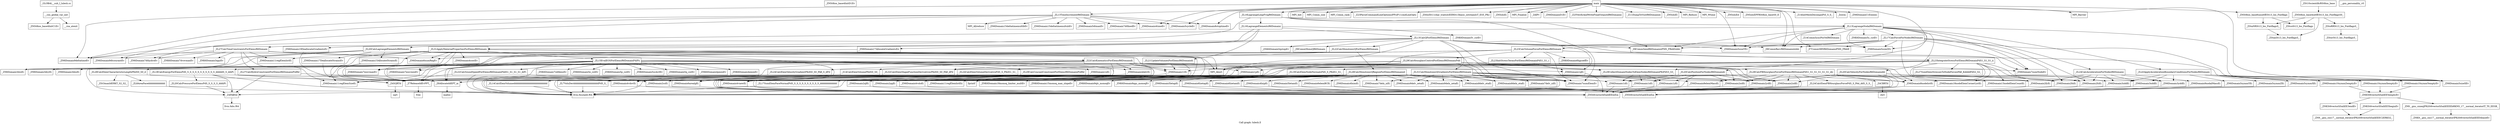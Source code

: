 digraph "Call graph: lulesh.ll" {
	label="Call graph: lulesh.ll";

	Node0x5634be898620 [shape=record,label="{__cxx_global_var_init}"];
	Node0x5634be898620 -> Node0x5634be67b2a0;
	Node0x5634be898620 -> Node0x5634be898a50;
	Node0x5634be67b2a0 [shape=record,label="{_ZNSt8ios_base4InitC1Ev}"];
	Node0x5634be898900 [shape=record,label="{_ZNSt8ios_base4InitD1Ev}"];
	Node0x5634be898a50 [shape=record,label="{__cxa_atexit}"];
	Node0x5634be67d940 [shape=record,label="{_Z14CalcElemVolumePKdS0_S0_}"];
	Node0x5634be67d940 -> Node0x5634be650730;
	Node0x5634be650730 [shape=record,label="{_ZL14CalcElemVolumedddddddddddddddddddddddd}"];
	Node0x5634be650730 -> Node0x5634be64ec10;
	Node0x5634be7dd5b0 [shape=record,label="{_Z22CalcKinematicsForElemsR6Domaindi}"];
	Node0x5634be7dd5b0 -> Node0x5634be6d6770;
	Node0x5634be7dd5b0 -> Node0x5634be6505a0;
	Node0x5634be7dd5b0 -> Node0x5634be67d940;
	Node0x5634be7dd5b0 -> Node0x5634be7cdd00;
	Node0x5634be7dd5b0 -> Node0x5634be7249d0;
	Node0x5634be7dd5b0 -> Node0x5634be73f6c0;
	Node0x5634be7dd5b0 -> Node0x5634be6daab0;
	Node0x5634be7dd5b0 -> Node0x5634be71e240;
	Node0x5634be7dd5b0 -> Node0x5634be7aeba0;
	Node0x5634be7dd5b0 -> Node0x5634be7be150;
	Node0x5634be7dd5b0 -> Node0x5634be7c5830;
	Node0x5634be7dd5b0 -> Node0x5634be737ba0;
	Node0x5634be7dd5b0 -> Node0x5634be64ec10;
	Node0x5634be7dd5b0 -> Node0x5634be738a10;
	Node0x5634be7dd5b0 -> Node0x5634be877940;
	Node0x5634be7dd5b0 -> Node0x5634be708ed0;
	Node0x5634be7dd5b0 -> Node0x5634be714010;
	Node0x5634be7dd5b0 -> Node0x5634be718230;
	Node0x5634be6d6770 [shape=record,label="{_ZN6Domain8nodelistEi}"];
	Node0x5634be6d6770 -> Node0x5634be73c2d0;
	Node0x5634be6505a0 [shape=record,label="{_ZL29CollectDomainNodesToElemNodesR6DomainPKiPdS3_S3_}"];
	Node0x5634be6505a0 -> Node0x5634be72a470;
	Node0x5634be6505a0 -> Node0x5634be81ccb0;
	Node0x5634be6505a0 -> Node0x5634be86df10;
	Node0x5634be7cdd00 [shape=record,label="{_ZN6Domain4voloEi}"];
	Node0x5634be7cdd00 -> Node0x5634be7e9c00;
	Node0x5634be7249d0 [shape=record,label="{_ZN6Domain4vnewEi}"];
	Node0x5634be7249d0 -> Node0x5634be7e9c00;
	Node0x5634be73f6c0 [shape=record,label="{_ZN6Domain1vEi}"];
	Node0x5634be73f6c0 -> Node0x5634be7e9c00;
	Node0x5634be6daab0 [shape=record,label="{_ZN6Domain4delvEi}"];
	Node0x5634be6daab0 -> Node0x5634be7e9c00;
	Node0x5634be71e240 [shape=record,label="{_ZL28CalcElemCharacteristicLengthPKdS0_S0_d}"];
	Node0x5634be71e240 -> Node0x5634be67b330;
	Node0x5634be71e240 -> Node0x5634be7da520;
	Node0x5634be71e240 -> Node0x5634be819670;
	Node0x5634be7aeba0 [shape=record,label="{_ZN6Domain6arealgEi}"];
	Node0x5634be7aeba0 -> Node0x5634be7e9c00;
	Node0x5634be7be150 [shape=record,label="{_ZN6Domain2xdEi}"];
	Node0x5634be7be150 -> Node0x5634be7e9c00;
	Node0x5634be7c5830 [shape=record,label="{_ZN6Domain2ydEi}"];
	Node0x5634be7c5830 -> Node0x5634be7e9c00;
	Node0x5634be737ba0 [shape=record,label="{_ZN6Domain2zdEi}"];
	Node0x5634be737ba0 -> Node0x5634be7e9c00;
	Node0x5634be64ec10 [shape=record,label="{llvm.fmuladd.f64}"];
	Node0x5634be708ed0 [shape=record,label="{_ZL32CalcElemShapeFunctionDerivativesPKdS0_S0_PA8_dPd}"];
	Node0x5634be708ed0 -> Node0x5634be64ec10;
	Node0x5634be7da520 [shape=record,label="{_ZSt3maxIdERKT_S2_S2_}"];
	Node0x5634be819670 [shape=record,label="{_Z4SQRTd}"];
	Node0x5634be819670 -> Node0x5634be6aa580;
	Node0x5634be8add90 [shape=record,label="{_ZN6Domain4lxipEi}"];
	Node0x5634be8add90 -> Node0x5634be73c2d0;
	Node0x5634be6f72b0 [shape=record,label="{_ZN6Domain5letamEi}"];
	Node0x5634be6f72b0 -> Node0x5634be73c2d0;
	Node0x5634be688e30 [shape=record,label="{_ZN6Domain7dtfixedEv}"];
	Node0x5634be689970 [shape=record,label="{_ZN6Domain9dtcourantEv}"];
	Node0x5634be68a410 [shape=record,label="{_ZN6Domain7dthydroEv}"];
	Node0x5634be68afb0 [shape=record,label="{MPI_Allreduce}"];
	Node0x5634be68b940 [shape=record,label="{_ZN6Domain15deltatimemultlbEv}"];
	Node0x5634be68c2b0 [shape=record,label="{_ZN6Domain15deltatimemultubEv}"];
	Node0x5634be6a8d10 [shape=record,label="{_ZN6Domain5dtmaxEv}"];
	Node0x5634be68e570 [shape=record,label="{_ZL13LagrangeNodalR6Domain}"];
	Node0x5634be68e570 -> Node0x5634be670d50;
	Node0x5634be68e570 -> Node0x5634be6ac150;
	Node0x5634be68e570 -> Node0x5634be6ac760;
	Node0x5634be68e570 -> Node0x5634be657fd0;
	Node0x5634be68e570 -> Node0x5634be659a00;
	Node0x5634be68e570 -> Node0x5634be65a5b0;
	Node0x5634be68e570 -> Node0x5634be65a8b0;
	Node0x5634be68e570 -> Node0x5634be6ad350;
	Node0x5634be68e570 -> Node0x5634be6ad7f0;
	Node0x5634be68e570 -> Node0x5634be6ae8a0;
	Node0x5634be68e570 -> Node0x5634be6afed0;
	Node0x5634be68e570 -> Node0x5634be6aee80;
	Node0x5634be68e570 -> Node0x5634be661040;
	Node0x5634be68e570 -> Node0x5634be6af9c0;
	Node0x5634be714010 [shape=record,label="{_ZL24CalcElemVelocityGradientPKdS0_S0_PA8_S_dPd}"];
	Node0x5634be714010 -> Node0x5634be64ec10;
	Node0x5634be6aa580 [shape=record,label="{sqrt}"];
	Node0x5634be718230 [shape=record,label="{_ZN6Domain3dxxEi}"];
	Node0x5634be877940 [shape=record,label="{_ZN6Domain3dyyEi}"];
	Node0x5634be738a10 [shape=record,label="{_ZN6Domain3dzzEi}"];
	Node0x5634be6ed320 [shape=record,label="{main}"];
	Node0x5634be6ed320 -> Node0x5634be84ed50;
	Node0x5634be6ed320 -> Node0x5634be7e5b00;
	Node0x5634be6ed320 -> Node0x5634be7e7190;
	Node0x5634be6ed320 -> Node0x5634be7e04f0;
	Node0x5634be6ed320 -> Node0x5634be60ddb0;
	Node0x5634be6ed320 -> Node0x5634be66ede0;
	Node0x5634be6ed320 -> Node0x5634be679930;
	Node0x5634be6ed320 -> Node0x5634be674550;
	Node0x5634be6ed320 -> Node0x5634be677610;
	Node0x5634be6ed320 -> Node0x5634be676990;
	Node0x5634be6ed320 -> Node0x5634be675760;
	Node0x5634be6ed320 -> Node0x5634be776d00;
	Node0x5634be6ed320 -> Node0x5634be674de0;
	Node0x5634be6ed320 -> Node0x5634be66c020;
	Node0x5634be6ed320 -> Node0x5634be673190;
	Node0x5634be6ed320 -> Node0x5634be670600;
	Node0x5634be6ed320 -> Node0x5634be670d50;
	Node0x5634be6ed320 -> Node0x5634be66cf80;
	Node0x5634be6ed320 -> Node0x5634be66fe00;
	Node0x5634be6ed320 -> Node0x5634be66dea0;
	Node0x5634be6ed320 -> Node0x5634be6616a0;
	Node0x5634be6ed320 -> Node0x5634be6615a0;
	Node0x5634be6ed320 -> Node0x5634be6bb790;
	Node0x5634be6ed320 -> Node0x5634be657fd0;
	Node0x5634be6ed320 -> Node0x5634be659a00;
	Node0x5634be6ed320 -> Node0x5634be65a5b0;
	Node0x5634be6ed320 -> Node0x5634be65a8b0;
	Node0x5634be6ed320 -> Node0x5634be66f600;
	Node0x5634be6ed320 -> Node0x5634be6d87c0;
	Node0x5634be6ed320 -> Node0x5634be66d8c0;
	Node0x5634be6ed320 -> Node0x5634be661040;
	Node0x5634be6ed320 -> Node0x5634be660610;
	Node0x5634be6ed320 -> Node0x5634be65fa20;
	Node0x5634be84ed50 [shape=record,label="{MPI_Init}"];
	Node0x5634be7e5b00 [shape=record,label="{MPI_Comm_size}"];
	Node0x5634be7e7190 [shape=record,label="{MPI_Comm_rank}"];
	Node0x5634be7e04f0 [shape=record,label="{_Z23ParseCommandLineOptionsiPPciP11cmdLineOpts}"];
	Node0x5634be60ddb0 [shape=record,label="{_ZStlsISt11char_traitsIcEERSt13basic_ostreamIcT_ES5_PKc}"];
	Node0x5634be66ede0 [shape=record,label="{_ZNSolsEi}"];
	Node0x5634be776d00 [shape=record,label="{_ZNSolsEl}"];
	Node0x5634be6616a0 [shape=record,label="{_Z14InitMeshDecompiiPiS_S_S_}"];
	Node0x5634be6615a0 [shape=record,label="{_Znwm}"];
	Node0x5634be680fa0 [shape=record,label="{__gxx_personality_v0}"];
	Node0x5634be674550 [shape=record,label="{_ZdlPv}"];
	Node0x5634be6bb790 [shape=record,label="{_ZN6DomainC1Eiiiiiiiii}"];
	Node0x5634be682220 [shape=record,label="{_ZN6Domain9nodalMassEi}"];
	Node0x5634be682220 -> Node0x5634be7e9c00;
	Node0x5634be65a8b0 [shape=record,label="{_Z8CommRecvR6Domainiiiiibb}"];
	Node0x5634be657fd0 [shape=record,label="{_ZN6Domain5sizeXEv}"];
	Node0x5634be659a00 [shape=record,label="{_ZN6Domain5sizeYEv}"];
	Node0x5634be65a5b0 [shape=record,label="{_ZN6Domain5sizeZEv}"];
	Node0x5634be660610 [shape=record,label="{_Z7CommSBNR6DomainiPMS_FRdiE}"];
	Node0x5634be65fa20 [shape=record,label="{MPI_Barrier}"];
	Node0x5634be661040 [shape=record,label="{_Z8CommSendR6DomainiiPMS_FRdiEiiibb}"];
	Node0x5634be66c020 [shape=record,label="{MPI_Wtime}"];
	Node0x5634be66cf80 [shape=record,label="{_ZN6Domain4timeEv}"];
	Node0x5634be66d8c0 [shape=record,label="{_ZN6Domain8stoptimeEv}"];
	Node0x5634be66dea0 [shape=record,label="{_ZN6Domain5cycleEv}"];
	Node0x5634be6d87c0 [shape=record,label="{_ZL13TimeIncrementR6Domain}"];
	Node0x5634be6d87c0 -> Node0x5634be66d8c0;
	Node0x5634be6d87c0 -> Node0x5634be66cf80;
	Node0x5634be6d87c0 -> Node0x5634be688e30;
	Node0x5634be6d87c0 -> Node0x5634be66dea0;
	Node0x5634be6d87c0 -> Node0x5634be670d50;
	Node0x5634be6d87c0 -> Node0x5634be689970;
	Node0x5634be6d87c0 -> Node0x5634be6a8d10;
	Node0x5634be6d87c0 -> Node0x5634be68a410;
	Node0x5634be6d87c0 -> Node0x5634be68c2b0;
	Node0x5634be6d87c0 -> Node0x5634be68afb0;
	Node0x5634be6d87c0 -> Node0x5634be68b940;
	Node0x5634be66f600 [shape=record,label="{_ZL16LagrangeLeapFrogR6Domain}"];
	Node0x5634be66f600 -> Node0x5634be68e570;
	Node0x5634be66f600 -> Node0x5634be76bb50;
	Node0x5634be66f600 -> Node0x5634be690a90;
	Node0x5634be66f600 -> Node0x5634be6910f0;
	Node0x5634be66fe00 [shape=record,label="{_ZNSolsEPFRSt8ios_baseS0_E}"];
	Node0x5634be692e60 [shape=record,label="{_ZSt10scientificRSt8ios_base}"];
	Node0x5634be692e60 -> Node0x5634be694ab0;
	Node0x5634be670600 [shape=record,label="{_ZNSolsEd}"];
	Node0x5634be670d50 [shape=record,label="{_ZN6Domain9deltatimeEv}"];
	Node0x5634be673190 [shape=record,label="{_ZNSt8ios_base6unsetfESt13_Ios_Fmtflags}"];
	Node0x5634be673190 -> Node0x5634be697070;
	Node0x5634be673190 -> Node0x5634be698fa0;
	Node0x5634be674de0 [shape=record,label="{MPI_Reduce}"];
	Node0x5634be675760 [shape=record,label="{_Z11DumpToVisitR6Domainiii}"];
	Node0x5634be676990 [shape=record,label="{_Z25VerifyAndWriteFinalOutputdR6Domainii}"];
	Node0x5634be677610 [shape=record,label="{_ZN6DomainD1Ev}"];
	Node0x5634be679930 [shape=record,label="{MPI_Finalize}"];
	Node0x5634be73c2d0 [shape=record,label="{_ZNSt6vectorIiSaIiEEixEm}"];
	Node0x5634be72a470 [shape=record,label="{_ZN6Domain1xEi}"];
	Node0x5634be72a470 -> Node0x5634be7e9c00;
	Node0x5634be86df10 [shape=record,label="{_ZN6Domain1yEi}"];
	Node0x5634be86df10 -> Node0x5634be7e9c00;
	Node0x5634be81ccb0 [shape=record,label="{_ZN6Domain1zEi}"];
	Node0x5634be81ccb0 -> Node0x5634be7e9c00;
	Node0x5634be7e9c00 [shape=record,label="{_ZNSt6vectorIdSaIdEEixEm}"];
	Node0x5634be67b330 [shape=record,label="{_ZL8AreaFacedddddddddddd}"];
	Node0x5634be67b330 -> Node0x5634be64ec10;
	Node0x5634be76bb50 [shape=record,label="{_ZN6Domain7numElemEv}"];
	Node0x5634be690a90 [shape=record,label="{_ZL16LagrangeElementsR6Domaini}"];
	Node0x5634be690a90 -> Node0x5634be706880;
	Node0x5634be690a90 -> Node0x5634be6b1c20;
	Node0x5634be690a90 -> Node0x5634be6b2110;
	Node0x5634be690a90 -> Node0x5634be6b2690;
	Node0x5634be690a90 -> Node0x5634be6b3480;
	Node0x5634be6910f0 [shape=record,label="{_ZL27CalcTimeConstraintsForElemsR6Domain}"];
	Node0x5634be6910f0 -> Node0x5634be689970;
	Node0x5634be6910f0 -> Node0x5634be68a410;
	Node0x5634be6910f0 -> Node0x5634be6b3da0;
	Node0x5634be6910f0 -> Node0x5634be6ba500;
	Node0x5634be6910f0 -> Node0x5634be6bc630;
	Node0x5634be6910f0 -> Node0x5634be6bda70;
	Node0x5634be6910f0 -> Node0x5634be6c1c70;
	Node0x5634be6910f0 -> Node0x5634be6bf120;
	Node0x5634be6910f0 -> Node0x5634be6c09b0;
	Node0x5634be6ac150 [shape=record,label="{_ZNK6Domain5u_cutEv}"];
	Node0x5634be6ac760 [shape=record,label="{_ZL17CalcForceForNodesR6Domain}"];
	Node0x5634be6ac760 -> Node0x5634be6ad350;
	Node0x5634be6ac760 -> Node0x5634be657fd0;
	Node0x5634be6ac760 -> Node0x5634be659a00;
	Node0x5634be6ac760 -> Node0x5634be65a5b0;
	Node0x5634be6ac760 -> Node0x5634be65a8b0;
	Node0x5634be6ac760 -> Node0x5634be6c2a40;
	Node0x5634be6ac760 -> Node0x5634be6c3ef0;
	Node0x5634be6ac760 -> Node0x5634be6c5630;
	Node0x5634be6ac760 -> Node0x5634be6c6d70;
	Node0x5634be6ac760 -> Node0x5634be660610;
	Node0x5634be6ac760 -> Node0x5634be661040;
	Node0x5634be6ad7f0 [shape=record,label="{_ZL24CalcAccelerationForNodesR6Domaini}"];
	Node0x5634be6ad7f0 -> Node0x5634be6c2a40;
	Node0x5634be6ad7f0 -> Node0x5634be682220;
	Node0x5634be6ad7f0 -> Node0x5634be8abbf0;
	Node0x5634be6ad7f0 -> Node0x5634be6c3ef0;
	Node0x5634be6ad7f0 -> Node0x5634be8abcf0;
	Node0x5634be6ad7f0 -> Node0x5634be8abc70;
	Node0x5634be6ad7f0 -> Node0x5634be6c5630;
	Node0x5634be6ad350 [shape=record,label="{_ZN6Domain7numNodeEv}"];
	Node0x5634be6ae8a0 [shape=record,label="{_ZL43ApplyAccelerationBoundaryConditionsForNodesR6Domain}"];
	Node0x5634be6ae8a0 -> Node0x5634be657fd0;
	Node0x5634be6ae8a0 -> Node0x5634be6c7c10;
	Node0x5634be6ae8a0 -> Node0x5634be6c8ff0;
	Node0x5634be6ae8a0 -> Node0x5634be8abbf0;
	Node0x5634be6ae8a0 -> Node0x5634be6ca2d0;
	Node0x5634be6ae8a0 -> Node0x5634be6cbaa0;
	Node0x5634be6ae8a0 -> Node0x5634be8abc70;
	Node0x5634be6ae8a0 -> Node0x5634be6cc940;
	Node0x5634be6ae8a0 -> Node0x5634be6ce080;
	Node0x5634be6ae8a0 -> Node0x5634be8abcf0;
	Node0x5634be6aee80 [shape=record,label="{_ZL20CalcVelocityForNodesR6Domainddi}"];
	Node0x5634be6aee80 -> Node0x5634be7be150;
	Node0x5634be6aee80 -> Node0x5634be8abbf0;
	Node0x5634be6aee80 -> Node0x5634be64ec10;
	Node0x5634be6aee80 -> Node0x5634be6d1480;
	Node0x5634be6aee80 -> Node0x5634be737ba0;
	Node0x5634be6aee80 -> Node0x5634be7c5830;
	Node0x5634be6aee80 -> Node0x5634be8abc70;
	Node0x5634be6aee80 -> Node0x5634be8abcf0;
	Node0x5634be6af9c0 [shape=record,label="{_ZL20CalcPositionForNodesR6Domaindi}"];
	Node0x5634be6af9c0 -> Node0x5634be7be150;
	Node0x5634be6af9c0 -> Node0x5634be72a470;
	Node0x5634be6af9c0 -> Node0x5634be64ec10;
	Node0x5634be6af9c0 -> Node0x5634be7c5830;
	Node0x5634be6af9c0 -> Node0x5634be86df10;
	Node0x5634be6af9c0 -> Node0x5634be81ccb0;
	Node0x5634be6af9c0 -> Node0x5634be737ba0;
	Node0x5634be6afed0 [shape=record,label="{_Z14CommSyncPosVelR6Domain}"];
	Node0x5634be6c2a40 [shape=record,label="{_ZN6Domain2fxEi}"];
	Node0x5634be6c2a40 -> Node0x5634be7e9c00;
	Node0x5634be6c3ef0 [shape=record,label="{_ZN6Domain2fyEi}"];
	Node0x5634be6c3ef0 -> Node0x5634be7e9c00;
	Node0x5634be6c5630 [shape=record,label="{_ZN6Domain2fzEi}"];
	Node0x5634be6c5630 -> Node0x5634be7e9c00;
	Node0x5634be6c6d70 [shape=record,label="{_ZL23CalcVolumeForceForElemsR6Domain}"];
	Node0x5634be6c6d70 -> Node0x5634be76bb50;
	Node0x5634be6c6d70 -> Node0x5634be6d3aa0;
	Node0x5634be6c6d70 -> Node0x5634be6d3d80;
	Node0x5634be6c6d70 -> Node0x5634be6d5500;
	Node0x5634be6c6d70 -> Node0x5634be6d52a0;
	Node0x5634be6c6d70 -> Node0x5634be6d5040;
	Node0x5634be6c6d70 -> Node0x5634be6d45e0;
	Node0x5634be6c6d70 -> Node0x5634be6ad350;
	Node0x5634be6c6d70 -> Node0x5634be6d4de0;
	Node0x5634be6d3aa0 [shape=record,label="{_ZNK6Domain6hgcoefEv}"];
	Node0x5634be6d3d80 [shape=record,label="{_Z8AllocateIdEPT_m}"];
	Node0x5634be6d3d80 -> Node0x5634be6d5930;
	Node0x5634be6d45e0 [shape=record,label="{_ZL23InitStressTermsForElemsR6DomainPdS1_S1_i}"];
	Node0x5634be6d45e0 -> Node0x5634be6d67e0;
	Node0x5634be6d45e0 -> Node0x5634be6d79f0;
	Node0x5634be6d4de0 [shape=record,label="{_ZL23IntegrateStressForElemsR6DomainPdS1_S1_S1_ii}"];
	Node0x5634be6d4de0 -> Node0x5634be6d3d80;
	Node0x5634be6d4de0 -> Node0x5634be6d5500;
	Node0x5634be6d4de0 -> Node0x5634be6c5630;
	Node0x5634be6d4de0 -> Node0x5634be6d6770;
	Node0x5634be6d4de0 -> Node0x5634be6505a0;
	Node0x5634be6d4de0 -> Node0x5634be708ed0;
	Node0x5634be6d4de0 -> Node0x5634be6d8130;
	Node0x5634be6d4de0 -> Node0x5634be6d8600;
	Node0x5634be6d4de0 -> Node0x5634be6c3ef0;
	Node0x5634be6d4de0 -> Node0x5634be6c2a40;
	Node0x5634be6d4de0 -> Node0x5634be6d96c0;
	Node0x5634be6d4de0 -> Node0x5634be6d8fe0;
	Node0x5634be6d5040 [shape=record,label="{MPI_Abort}"];
	Node0x5634be6d52a0 [shape=record,label="{_ZL28CalcHourglassControlForElemsR6DomainPdd}"];
	Node0x5634be6d52a0 -> Node0x5634be76bb50;
	Node0x5634be6d52a0 -> Node0x5634be6d3d80;
	Node0x5634be6d52a0 -> Node0x5634be6d5500;
	Node0x5634be6d52a0 -> Node0x5634be6dbe50;
	Node0x5634be6d52a0 -> Node0x5634be6ad350;
	Node0x5634be6d52a0 -> Node0x5634be6d5040;
	Node0x5634be6d52a0 -> Node0x5634be73f6c0;
	Node0x5634be6d52a0 -> Node0x5634be6d6770;
	Node0x5634be6d52a0 -> Node0x5634be6505a0;
	Node0x5634be6d52a0 -> Node0x5634be6db250;
	Node0x5634be6d52a0 -> Node0x5634be7cdd00;
	Node0x5634be6d5500 [shape=record,label="{_Z7ReleaseIdEvPPT_}"];
	Node0x5634be6d5500 -> Node0x5634be6dc2b0;
	Node0x5634be6d5930 [shape=record,label="{malloc}"];
	Node0x5634be6d67e0 [shape=record,label="{_ZN6Domain1pEi}"];
	Node0x5634be6d67e0 -> Node0x5634be7e9c00;
	Node0x5634be6d79f0 [shape=record,label="{_ZN6Domain1qEi}"];
	Node0x5634be6d79f0 -> Node0x5634be7e9c00;
	Node0x5634be6d8130 [shape=record,label="{_ZL19CalcElemNodeNormalsPdS_S_PKdS1_S1_}"];
	Node0x5634be6d8130 -> Node0x5634be6dcc20;
	Node0x5634be6d8600 [shape=record,label="{_ZL27SumElemStressesToNodeForcesPA8_KddddPdS2_S2_}"];
	Node0x5634be6d8fe0 [shape=record,label="{_ZN6Domain13nodeElemCountEi}"];
	Node0x5634be6d96c0 [shape=record,label="{_ZN6Domain18nodeElemCornerListEi}"];
	Node0x5634be6dcc20 [shape=record,label="{_ZL17SumElemFaceNormalPdS_S_S_S_S_S_S_S_S_S_S_dddddddddddd}"];
	Node0x5634be6dcc20 -> Node0x5634be64ec10;
	Node0x5634be6db250 [shape=record,label="{_ZL24CalcElemVolumeDerivativePdS_S_PKdS1_S1_}"];
	Node0x5634be6db250 -> Node0x5634be6dd0d0;
	Node0x5634be6dbe50 [shape=record,label="{_ZL28CalcFBHourglassForceForElemsR6DomainPdS1_S1_S1_S1_S1_S1_dii}"];
	Node0x5634be6dbe50 -> Node0x5634be6d3d80;
	Node0x5634be6dbe50 -> Node0x5634be6d5500;
	Node0x5634be6dbe50 -> Node0x5634be6c5630;
	Node0x5634be6dbe50 -> Node0x5634be6d6770;
	Node0x5634be6dbe50 -> Node0x5634be64ec10;
	Node0x5634be6dbe50 -> Node0x5634be6c3ef0;
	Node0x5634be6dbe50 -> Node0x5634be6c2a40;
	Node0x5634be6dbe50 -> Node0x5634be6d96c0;
	Node0x5634be6dbe50 -> Node0x5634be6d8fe0;
	Node0x5634be6dbe50 -> Node0x5634be8ac190;
	Node0x5634be6dbe50 -> Node0x5634be737ba0;
	Node0x5634be6dbe50 -> Node0x5634be7c5830;
	Node0x5634be6dbe50 -> Node0x5634be7be150;
	Node0x5634be6dbe50 -> Node0x5634be8ac110;
	Node0x5634be6dbe50 -> Node0x5634be8ac090;
	Node0x5634be6dbe50 -> Node0x5634be8ac010;
	Node0x5634be6dd0d0 [shape=record,label="{_ZL7VoluDerddddddddddddddddddPdS_S_}"];
	Node0x5634be6dd0d0 -> Node0x5634be64ec10;
	Node0x5634be8ac010 [shape=record,label="{_ZN6Domain2ssEi}"];
	Node0x5634be8ac010 -> Node0x5634be7e9c00;
	Node0x5634be8ac090 [shape=record,label="{_ZN6Domain8elemMassEi}"];
	Node0x5634be8ac090 -> Node0x5634be7e9c00;
	Node0x5634be8ac110 [shape=record,label="{_Z4CBRTd}"];
	Node0x5634be8ac110 -> Node0x5634be8ac240;
	Node0x5634be8ac190 [shape=record,label="{_ZL24CalcElemFBHourglassForcePdS_S_PA4_ddS_S_S_}"];
	Node0x5634be8ac190 -> Node0x5634be64ec10;
	Node0x5634be8ac240 [shape=record,label="{cbrt}"];
	Node0x5634be6dc2b0 [shape=record,label="{free}"];
	Node0x5634be8abbf0 [shape=record,label="{_ZN6Domain3xddEi}"];
	Node0x5634be8abbf0 -> Node0x5634be7e9c00;
	Node0x5634be8abc70 [shape=record,label="{_ZN6Domain3yddEi}"];
	Node0x5634be8abc70 -> Node0x5634be7e9c00;
	Node0x5634be8abcf0 [shape=record,label="{_ZN6Domain3zddEi}"];
	Node0x5634be8abcf0 -> Node0x5634be7e9c00;
	Node0x5634be6c7c10 [shape=record,label="{_ZN6Domain10symmXemptyEv}"];
	Node0x5634be6c7c10 -> Node0x5634be6de490;
	Node0x5634be6c8ff0 [shape=record,label="{_ZN6Domain5symmXEi}"];
	Node0x5634be6c8ff0 -> Node0x5634be73c2d0;
	Node0x5634be6ca2d0 [shape=record,label="{_ZN6Domain10symmYemptyEv}"];
	Node0x5634be6ca2d0 -> Node0x5634be6de490;
	Node0x5634be6cbaa0 [shape=record,label="{_ZN6Domain5symmYEi}"];
	Node0x5634be6cbaa0 -> Node0x5634be73c2d0;
	Node0x5634be6cc940 [shape=record,label="{_ZN6Domain10symmZemptyEv}"];
	Node0x5634be6cc940 -> Node0x5634be6de490;
	Node0x5634be6ce080 [shape=record,label="{_ZN6Domain5symmZEi}"];
	Node0x5634be6ce080 -> Node0x5634be73c2d0;
	Node0x5634be6de490 [shape=record,label="{_ZNKSt6vectorIiSaIiEE5emptyEv}"];
	Node0x5634be6de490 -> Node0x5634be6e21d0;
	Node0x5634be6de490 -> Node0x5634be6e29a0;
	Node0x5634be6de490 -> Node0x5634be6e32e0;
	Node0x5634be6e32e0 [shape=record,label="{_ZN9__gnu_cxxeqIPKiSt6vectorIiSaIiEEEEbRKNS_17__normal_iteratorIT_T0_EESB_}"];
	Node0x5634be6e32e0 -> Node0x5634be6e3f40;
	Node0x5634be6e21d0 [shape=record,label="{_ZNKSt6vectorIiSaIiEE5beginEv}"];
	Node0x5634be6e21d0 -> Node0x5634be6e4120;
	Node0x5634be6e29a0 [shape=record,label="{_ZNKSt6vectorIiSaIiEE3endEv}"];
	Node0x5634be6e29a0 -> Node0x5634be6e4120;
	Node0x5634be6e3f40 [shape=record,label="{_ZNK9__gnu_cxx17__normal_iteratorIPKiSt6vectorIiSaIiEEE4baseEv}"];
	Node0x5634be6e4120 [shape=record,label="{_ZN9__gnu_cxx17__normal_iteratorIPKiSt6vectorIiSaIiEEEC2ERKS2_}"];
	Node0x5634be6d1480 [shape=record,label="{_Z4FABSd}"];
	Node0x5634be6d1480 -> Node0x5634be6e4d60;
	Node0x5634be6e4d60 [shape=record,label="{llvm.fabs.f64}"];
	Node0x5634be706880 [shape=record,label="{_ZL20CalcLagrangeElementsR6Domain}"];
	Node0x5634be706880 -> Node0x5634be76bb50;
	Node0x5634be706880 -> Node0x5634be670d50;
	Node0x5634be706880 -> Node0x5634be6e5c40;
	Node0x5634be706880 -> Node0x5634be7dd5b0;
	Node0x5634be706880 -> Node0x5634be718230;
	Node0x5634be706880 -> Node0x5634be877940;
	Node0x5634be706880 -> Node0x5634be738a10;
	Node0x5634be706880 -> Node0x5634be6e6650;
	Node0x5634be706880 -> Node0x5634be6e6f60;
	Node0x5634be706880 -> Node0x5634be6d5040;
	Node0x5634be706880 -> Node0x5634be7249d0;
	Node0x5634be6b1c20 [shape=record,label="{_ZL13CalcQForElemsR6Domain}"];
	Node0x5634be6b1c20 -> Node0x5634be76bb50;
	Node0x5634be6b1c20 -> Node0x5634be657fd0;
	Node0x5634be6b1c20 -> Node0x5634be659a00;
	Node0x5634be6b1c20 -> Node0x5634be6d5040;
	Node0x5634be6b1c20 -> Node0x5634be65a5b0;
	Node0x5634be6b1c20 -> Node0x5634be6eb8d0;
	Node0x5634be6b1c20 -> Node0x5634be6d79f0;
	Node0x5634be6b1c20 -> Node0x5634be6e7c20;
	Node0x5634be6b1c20 -> Node0x5634be6ead40;
	Node0x5634be6b1c20 -> Node0x5634be6e9600;
	Node0x5634be6b1c20 -> Node0x5634be6e8940;
	Node0x5634be6b1c20 -> Node0x5634be65a8b0;
	Node0x5634be6b1c20 -> Node0x5634be8acd50;
	Node0x5634be6b1c20 -> Node0x5634be661040;
	Node0x5634be6b2110 [shape=record,label="{_ZL31ApplyMaterialPropertiesForElemsR6Domain}"];
	Node0x5634be6b2110 -> Node0x5634be76bb50;
	Node0x5634be6b2110 -> Node0x5634be6ebfa0;
	Node0x5634be6b2110 -> Node0x5634be6ec730;
	Node0x5634be6b2110 -> Node0x5634be6d3d80;
	Node0x5634be6b2110 -> Node0x5634be7249d0;
	Node0x5634be6b2110 -> Node0x5634be73f6c0;
	Node0x5634be6b2110 -> Node0x5634be6d5040;
	Node0x5634be6b2110 -> Node0x5634be6b3da0;
	Node0x5634be6b2110 -> Node0x5634be6ba500;
	Node0x5634be6b2110 -> Node0x5634be6bc630;
	Node0x5634be6b2110 -> Node0x5634be6d5500;
	Node0x5634be6b2110 -> Node0x5634be6ed400;
	Node0x5634be6b2110 -> Node0x5634be6ecca0;
	Node0x5634be6b3480 [shape=record,label="{_ZL21UpdateVolumesForElemsR6Domaindi}"];
	Node0x5634be6b3480 -> Node0x5634be7249d0;
	Node0x5634be6b3480 -> Node0x5634be6d1480;
	Node0x5634be6b3480 -> Node0x5634be73f6c0;
	Node0x5634be6b2690 [shape=record,label="{_ZNK6Domain5v_cutEv}"];
	Node0x5634be6e5c40 [shape=record,label="{_ZN6Domain15AllocateStrainsEi}"];
	Node0x5634be6e5c40 -> Node0x5634be6d3d80;
	Node0x5634be6e6650 [shape=record,label="{_ZN6Domain4vdovEi}"];
	Node0x5634be6e6650 -> Node0x5634be7e9c00;
	Node0x5634be6e6f60 [shape=record,label="{_ZN6Domain17DeallocateStrainsEv}"];
	Node0x5634be6e6f60 -> Node0x5634be6d5500;
	Node0x5634be6e7c20 [shape=record,label="{_ZN6Domain17AllocateGradientsEii}"];
	Node0x5634be6e7c20 -> Node0x5634be6d3d80;
	Node0x5634be8acd50 [shape=record,label="{_ZL31CalcMonotonicQGradientsForElemsR6Domain}"];
	Node0x5634be8acd50 -> Node0x5634be76bb50;
	Node0x5634be8acd50 -> Node0x5634be6d6770;
	Node0x5634be8acd50 -> Node0x5634be72a470;
	Node0x5634be8acd50 -> Node0x5634be6ef550;
	Node0x5634be8acd50 -> Node0x5634be64ec10;
	Node0x5634be8acd50 -> Node0x5634be6eee70;
	Node0x5634be8acd50 -> Node0x5634be819670;
	Node0x5634be8acd50 -> Node0x5634be6ee970;
	Node0x5634be8acd50 -> Node0x5634be6ede30;
	Node0x5634be8acd50 -> Node0x5634be8ad9c0;
	Node0x5634be8acd50 -> Node0x5634be86df10;
	Node0x5634be8acd50 -> Node0x5634be8ad940;
	Node0x5634be8acd50 -> Node0x5634be7249d0;
	Node0x5634be8acd50 -> Node0x5634be7cdd00;
	Node0x5634be8acd50 -> Node0x5634be737ba0;
	Node0x5634be8acd50 -> Node0x5634be7c5830;
	Node0x5634be8acd50 -> Node0x5634be7be150;
	Node0x5634be8acd50 -> Node0x5634be81ccb0;
	Node0x5634be6ee970 [shape=record,label="{_ZN6Domain7delv_xiEi}"];
	Node0x5634be6ef550 [shape=record,label="{_ZN6Domain8delv_etaEi}"];
	Node0x5634be8ad9c0 [shape=record,label="{_ZN6Domain9delv_zetaEi}"];
	Node0x5634be6e8940 [shape=record,label="{_Z9CommMonoQR6Domain}"];
	Node0x5634be6e9600 [shape=record,label="{_ZL22CalcMonotonicQForElemsR6Domain}"];
	Node0x5634be6e9600 -> Node0x5634be6b3da0;
	Node0x5634be6e9600 -> Node0x5634be6ba500;
	Node0x5634be6e9600 -> Node0x5634be6f0570;
	Node0x5634be6ead40 [shape=record,label="{_ZN6Domain19DeallocateGradientsEv}"];
	Node0x5634be6ead40 -> Node0x5634be6d5500;
	Node0x5634be6eb8d0 [shape=record,label="{_ZNK6Domain5qstopEv}"];
	Node0x5634be8ad940 [shape=record,label="{_ZN6Domain9delx_zetaEi}"];
	Node0x5634be6ede30 [shape=record,label="{_ZN6Domain7delx_xiEi}"];
	Node0x5634be6eee70 [shape=record,label="{_ZN6Domain8delx_etaEi}"];
	Node0x5634be6b3da0 [shape=record,label="{_ZN6Domain6numRegEv}"];
	Node0x5634be6ba500 [shape=record,label="{_ZN6Domain11regElemSizeEi}"];
	Node0x5634be6f0570 [shape=record,label="{_ZL28CalcMonotonicQRegionForElemsR6Domainid}"];
	Node0x5634be6f0570 -> Node0x5634be6f0ed0;
	Node0x5634be6f0570 -> Node0x5634be6f1830;
	Node0x5634be6f0570 -> Node0x5634be6f2280;
	Node0x5634be6f0570 -> Node0x5634be708070;
	Node0x5634be6f0570 -> Node0x5634be6ba500;
	Node0x5634be6f0570 -> Node0x5634be8adb90;
	Node0x5634be6f0570 -> Node0x5634be8adc10;
	Node0x5634be6f0570 -> Node0x5634be6ee970;
	Node0x5634be6f0570 -> Node0x5634be8adc90;
	Node0x5634be6f0570 -> Node0x5634be6fa6a0;
	Node0x5634be6f0570 -> Node0x5634be6f9e20;
	Node0x5634be6f0570 -> Node0x5634be8add10;
	Node0x5634be6f0570 -> Node0x5634be8add90;
	Node0x5634be6f0570 -> Node0x5634be64ec10;
	Node0x5634be6f0570 -> Node0x5634be7249d0;
	Node0x5634be6f0570 -> Node0x5634be7cdd00;
	Node0x5634be6f0570 -> Node0x5634be6ef550;
	Node0x5634be6f0570 -> Node0x5634be6f72b0;
	Node0x5634be6f0570 -> Node0x5634be8ac090;
	Node0x5634be6f0570 -> Node0x5634be8ad940;
	Node0x5634be6f0570 -> Node0x5634be8ad9c0;
	Node0x5634be6f0570 -> Node0x5634be6f7910;
	Node0x5634be6f0570 -> Node0x5634be6eee70;
	Node0x5634be6f0570 -> Node0x5634be6ede30;
	Node0x5634be6f0570 -> Node0x5634be6e6650;
	Node0x5634be6f0570 -> Node0x5634be6f95a0;
	Node0x5634be6f0570 -> Node0x5634be6f9020;
	Node0x5634be6f0ed0 [shape=record,label="{_ZNK6Domain18monoq_limiter_multEv}"];
	Node0x5634be6f1830 [shape=record,label="{_ZNK6Domain15monoq_max_slopeEv}"];
	Node0x5634be6f2280 [shape=record,label="{_ZNK6Domain9qlc_monoqEv}"];
	Node0x5634be708070 [shape=record,label="{_ZNK6Domain9qqc_monoqEv}"];
	Node0x5634be8adb90 [shape=record,label="{_ZN6Domain11regElemlistEii}"];
	Node0x5634be8adc10 [shape=record,label="{_ZN6Domain6elemBCEi}"];
	Node0x5634be8adc10 -> Node0x5634be73c2d0;
	Node0x5634be8adc90 [shape=record,label="{_ZN6Domain4lximEi}"];
	Node0x5634be8adc90 -> Node0x5634be73c2d0;
	Node0x5634be8add10 [shape=record,label="{fprintf}"];
	Node0x5634be6f7910 [shape=record,label="{_ZN6Domain5letapEi}"];
	Node0x5634be6f7910 -> Node0x5634be73c2d0;
	Node0x5634be6f9020 [shape=record,label="{_ZN6Domain6lzetamEi}"];
	Node0x5634be6f9020 -> Node0x5634be73c2d0;
	Node0x5634be6f95a0 [shape=record,label="{_ZN6Domain6lzetapEi}"];
	Node0x5634be6f95a0 -> Node0x5634be73c2d0;
	Node0x5634be6f9e20 [shape=record,label="{_ZN6Domain2qqEi}"];
	Node0x5634be6f9e20 -> Node0x5634be7e9c00;
	Node0x5634be6fa6a0 [shape=record,label="{_ZN6Domain2qlEi}"];
	Node0x5634be6fa6a0 -> Node0x5634be7e9c00;
	Node0x5634be6ebfa0 [shape=record,label="{_ZNK6Domain7eosvminEv}"];
	Node0x5634be6ec730 [shape=record,label="{_ZNK6Domain7eosvmaxEv}"];
	Node0x5634be6bc630 [shape=record,label="{_ZN6Domain11regElemlistEi}"];
	Node0x5634be6ecca0 [shape=record,label="{_ZN6Domain4costEv}"];
	Node0x5634be6ed400 [shape=record,label="{_ZL15EvalEOSForElemsR6DomainPdiPii}"];
	Node0x5634be6ed400 -> Node0x5634be6fec50;
	Node0x5634be6ed400 -> Node0x5634be7035f0;
	Node0x5634be6ed400 -> Node0x5634be704d00;
	Node0x5634be6ed400 -> Node0x5634be7058c0;
	Node0x5634be6ed400 -> Node0x5634be6ec730;
	Node0x5634be6ed400 -> Node0x5634be6ebfa0;
	Node0x5634be6ed400 -> Node0x5634be6580a0;
	Node0x5634be6ed400 -> Node0x5634be6b2800;
	Node0x5634be6ed400 -> Node0x5634be7097c0;
	Node0x5634be6ed400 -> Node0x5634be6d3d80;
	Node0x5634be6ed400 -> Node0x5634be6d5500;
	Node0x5634be6ed400 -> Node0x5634be7093a0;
	Node0x5634be6ed400 -> Node0x5634be6d79f0;
	Node0x5634be6ed400 -> Node0x5634be708470;
	Node0x5634be6ed400 -> Node0x5634be6d67e0;
	Node0x5634be6ed400 -> Node0x5634be708e00;
	Node0x5634be6ed400 -> Node0x5634be64ec10;
	Node0x5634be6ed400 -> Node0x5634be6fa6a0;
	Node0x5634be6ed400 -> Node0x5634be6f9e20;
	Node0x5634be6ed400 -> Node0x5634be6daab0;
	Node0x5634be7035f0 [shape=record,label="{_ZNK6Domain5p_cutEv}"];
	Node0x5634be6fec50 [shape=record,label="{_ZNK6Domain5e_cutEv}"];
	Node0x5634be704d00 [shape=record,label="{_ZNK6Domain5ss4o3Ev}"];
	Node0x5634be7058c0 [shape=record,label="{_ZNK6Domain5q_cutEv}"];
	Node0x5634be6580a0 [shape=record,label="{_ZNK6Domain4pminEv}"];
	Node0x5634be6b2800 [shape=record,label="{_ZNK6Domain4eminEv}"];
	Node0x5634be7097c0 [shape=record,label="{_ZNK6Domain7refdensEv}"];
	Node0x5634be708470 [shape=record,label="{_ZN6Domain1eEi}"];
	Node0x5634be708470 -> Node0x5634be7e9c00;
	Node0x5634be708e00 [shape=record,label="{_ZL18CalcEnergyForElemsPdS_S_S_S_S_S_S_S_S_S_S_S_dddddS_S_ddiPi}"];
	Node0x5634be708e00 -> Node0x5634be6d3d80;
	Node0x5634be708e00 -> Node0x5634be64ec10;
	Node0x5634be708e00 -> Node0x5634be6d5500;
	Node0x5634be708e00 -> Node0x5634be70a1e0;
	Node0x5634be708e00 -> Node0x5634be6d1480;
	Node0x5634be708e00 -> Node0x5634be819670;
	Node0x5634be7093a0 [shape=record,label="{_ZL22CalcSoundSpeedForElemsR6DomainPddS1_S1_S1_S1_diPi}"];
	Node0x5634be7093a0 -> Node0x5634be64ec10;
	Node0x5634be7093a0 -> Node0x5634be819670;
	Node0x5634be7093a0 -> Node0x5634be8ac010;
	Node0x5634be70a1e0 [shape=record,label="{_ZL20CalcPressureForElemsPdS_S_S_S_S_dddiPi}"];
	Node0x5634be70a1e0 -> Node0x5634be6d1480;
	Node0x5634be6bf120 [shape=record,label="{_ZL29CalcCourantConstraintForElemsR6DomainiPidRd}"];
	Node0x5634be6bf120 -> Node0x5634be8ac010;
	Node0x5634be6bf120 -> Node0x5634be6e6650;
	Node0x5634be6bf120 -> Node0x5634be7aeba0;
	Node0x5634be6bf120 -> Node0x5634be819670;
	Node0x5634be6bf120 -> Node0x5634be64ec10;
	Node0x5634be6bda70 [shape=record,label="{_ZNK6Domain3qqcEv}"];
	Node0x5634be6c1c70 [shape=record,label="{_ZL27CalcHydroConstraintForElemsR6DomainiPidRd}"];
	Node0x5634be6c1c70 -> Node0x5634be6e6650;
	Node0x5634be6c1c70 -> Node0x5634be6d1480;
	Node0x5634be6c09b0 [shape=record,label="{_ZNK6Domain7dvovmaxEv}"];
	Node0x5634be694ab0 [shape=record,label="{_ZNSt8ios_base4setfESt13_Ios_FmtflagsS0_}"];
	Node0x5634be694ab0 -> Node0x5634be697070;
	Node0x5634be694ab0 -> Node0x5634be698fa0;
	Node0x5634be694ab0 -> Node0x5634be70b330;
	Node0x5634be694ab0 -> Node0x5634be70b900;
	Node0x5634be698fa0 [shape=record,label="{_ZStaNRSt13_Ios_FmtflagsS_}"];
	Node0x5634be698fa0 -> Node0x5634be70b330;
	Node0x5634be697070 [shape=record,label="{_ZStcoSt13_Ios_Fmtflags}"];
	Node0x5634be70b900 [shape=record,label="{_ZStoRRSt13_Ios_FmtflagsS_}"];
	Node0x5634be70b900 -> Node0x5634be70c0d0;
	Node0x5634be70b330 [shape=record,label="{_ZStanSt13_Ios_FmtflagsS_}"];
	Node0x5634be70c0d0 [shape=record,label="{_ZStorSt13_Ios_FmtflagsS_}"];
	Node0x5634be70c560 [shape=record,label="{_GLOBAL__sub_I_lulesh.cc}"];
	Node0x5634be70c560 -> Node0x5634be898620;
}
